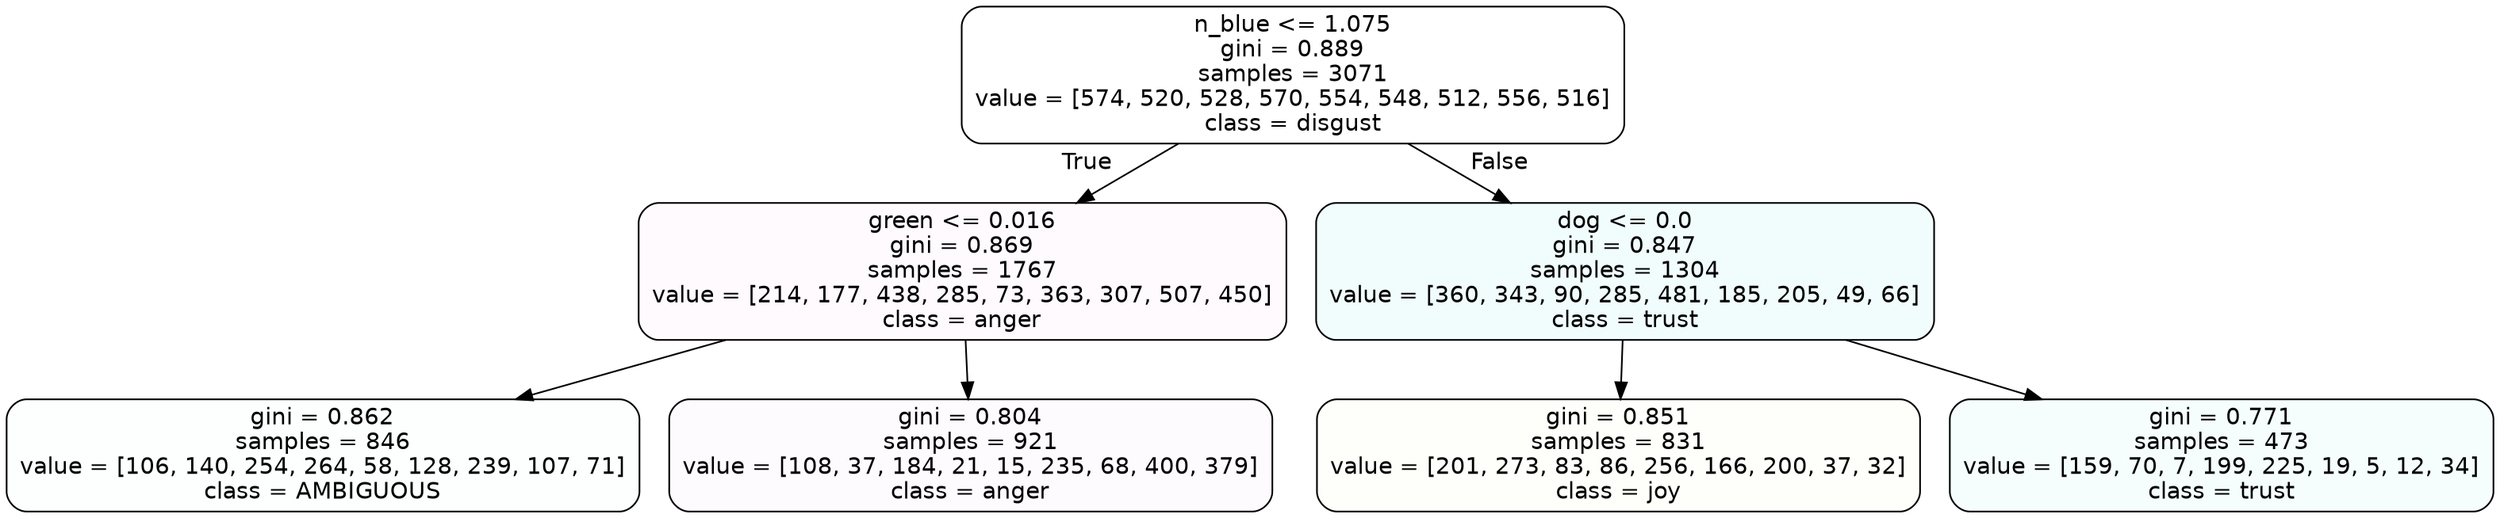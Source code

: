 digraph Tree {
node [shape=box, style="filled, rounded", color="black", fontname=helvetica] ;
edge [fontname=helvetica] ;
0 [label="n_blue <= 1.075\ngini = 0.889\nsamples = 3071\nvalue = [574, 520, 528, 570, 554, 548, 512, 556, 516]\nclass = disgust", fillcolor="#e5813900"] ;
1 [label="green <= 0.016\ngini = 0.869\nsamples = 1767\nvalue = [214, 177, 438, 285, 73, 363, 307, 507, 450]\nclass = anger", fillcolor="#e539d706"] ;
0 -> 1 [labeldistance=2.5, labelangle=45, headlabel="True"] ;
2 [label="gini = 0.862\nsamples = 846\nvalue = [106, 140, 254, 264, 58, 128, 239, 107, 71]\nclass = AMBIGUOUS", fillcolor="#39e58102"] ;
1 -> 2 ;
3 [label="gini = 0.804\nsamples = 921\nvalue = [108, 37, 184, 21, 15, 235, 68, 400, 379]\nclass = anger", fillcolor="#e539d705"] ;
1 -> 3 ;
4 [label="dog <= 0.0\ngini = 0.847\nsamples = 1304\nvalue = [360, 343, 90, 285, 481, 185, 205, 49, 66]\nclass = trust", fillcolor="#39d7e512"] ;
0 -> 4 [labeldistance=2.5, labelangle=-45, headlabel="False"] ;
5 [label="gini = 0.851\nsamples = 831\nvalue = [201, 273, 83, 86, 256, 166, 200, 37, 32]\nclass = joy", fillcolor="#d7e53904"] ;
4 -> 5 ;
6 [label="gini = 0.771\nsamples = 473\nvalue = [159, 70, 7, 199, 225, 19, 5, 12, 34]\nclass = trust", fillcolor="#39d7e50c"] ;
4 -> 6 ;
}